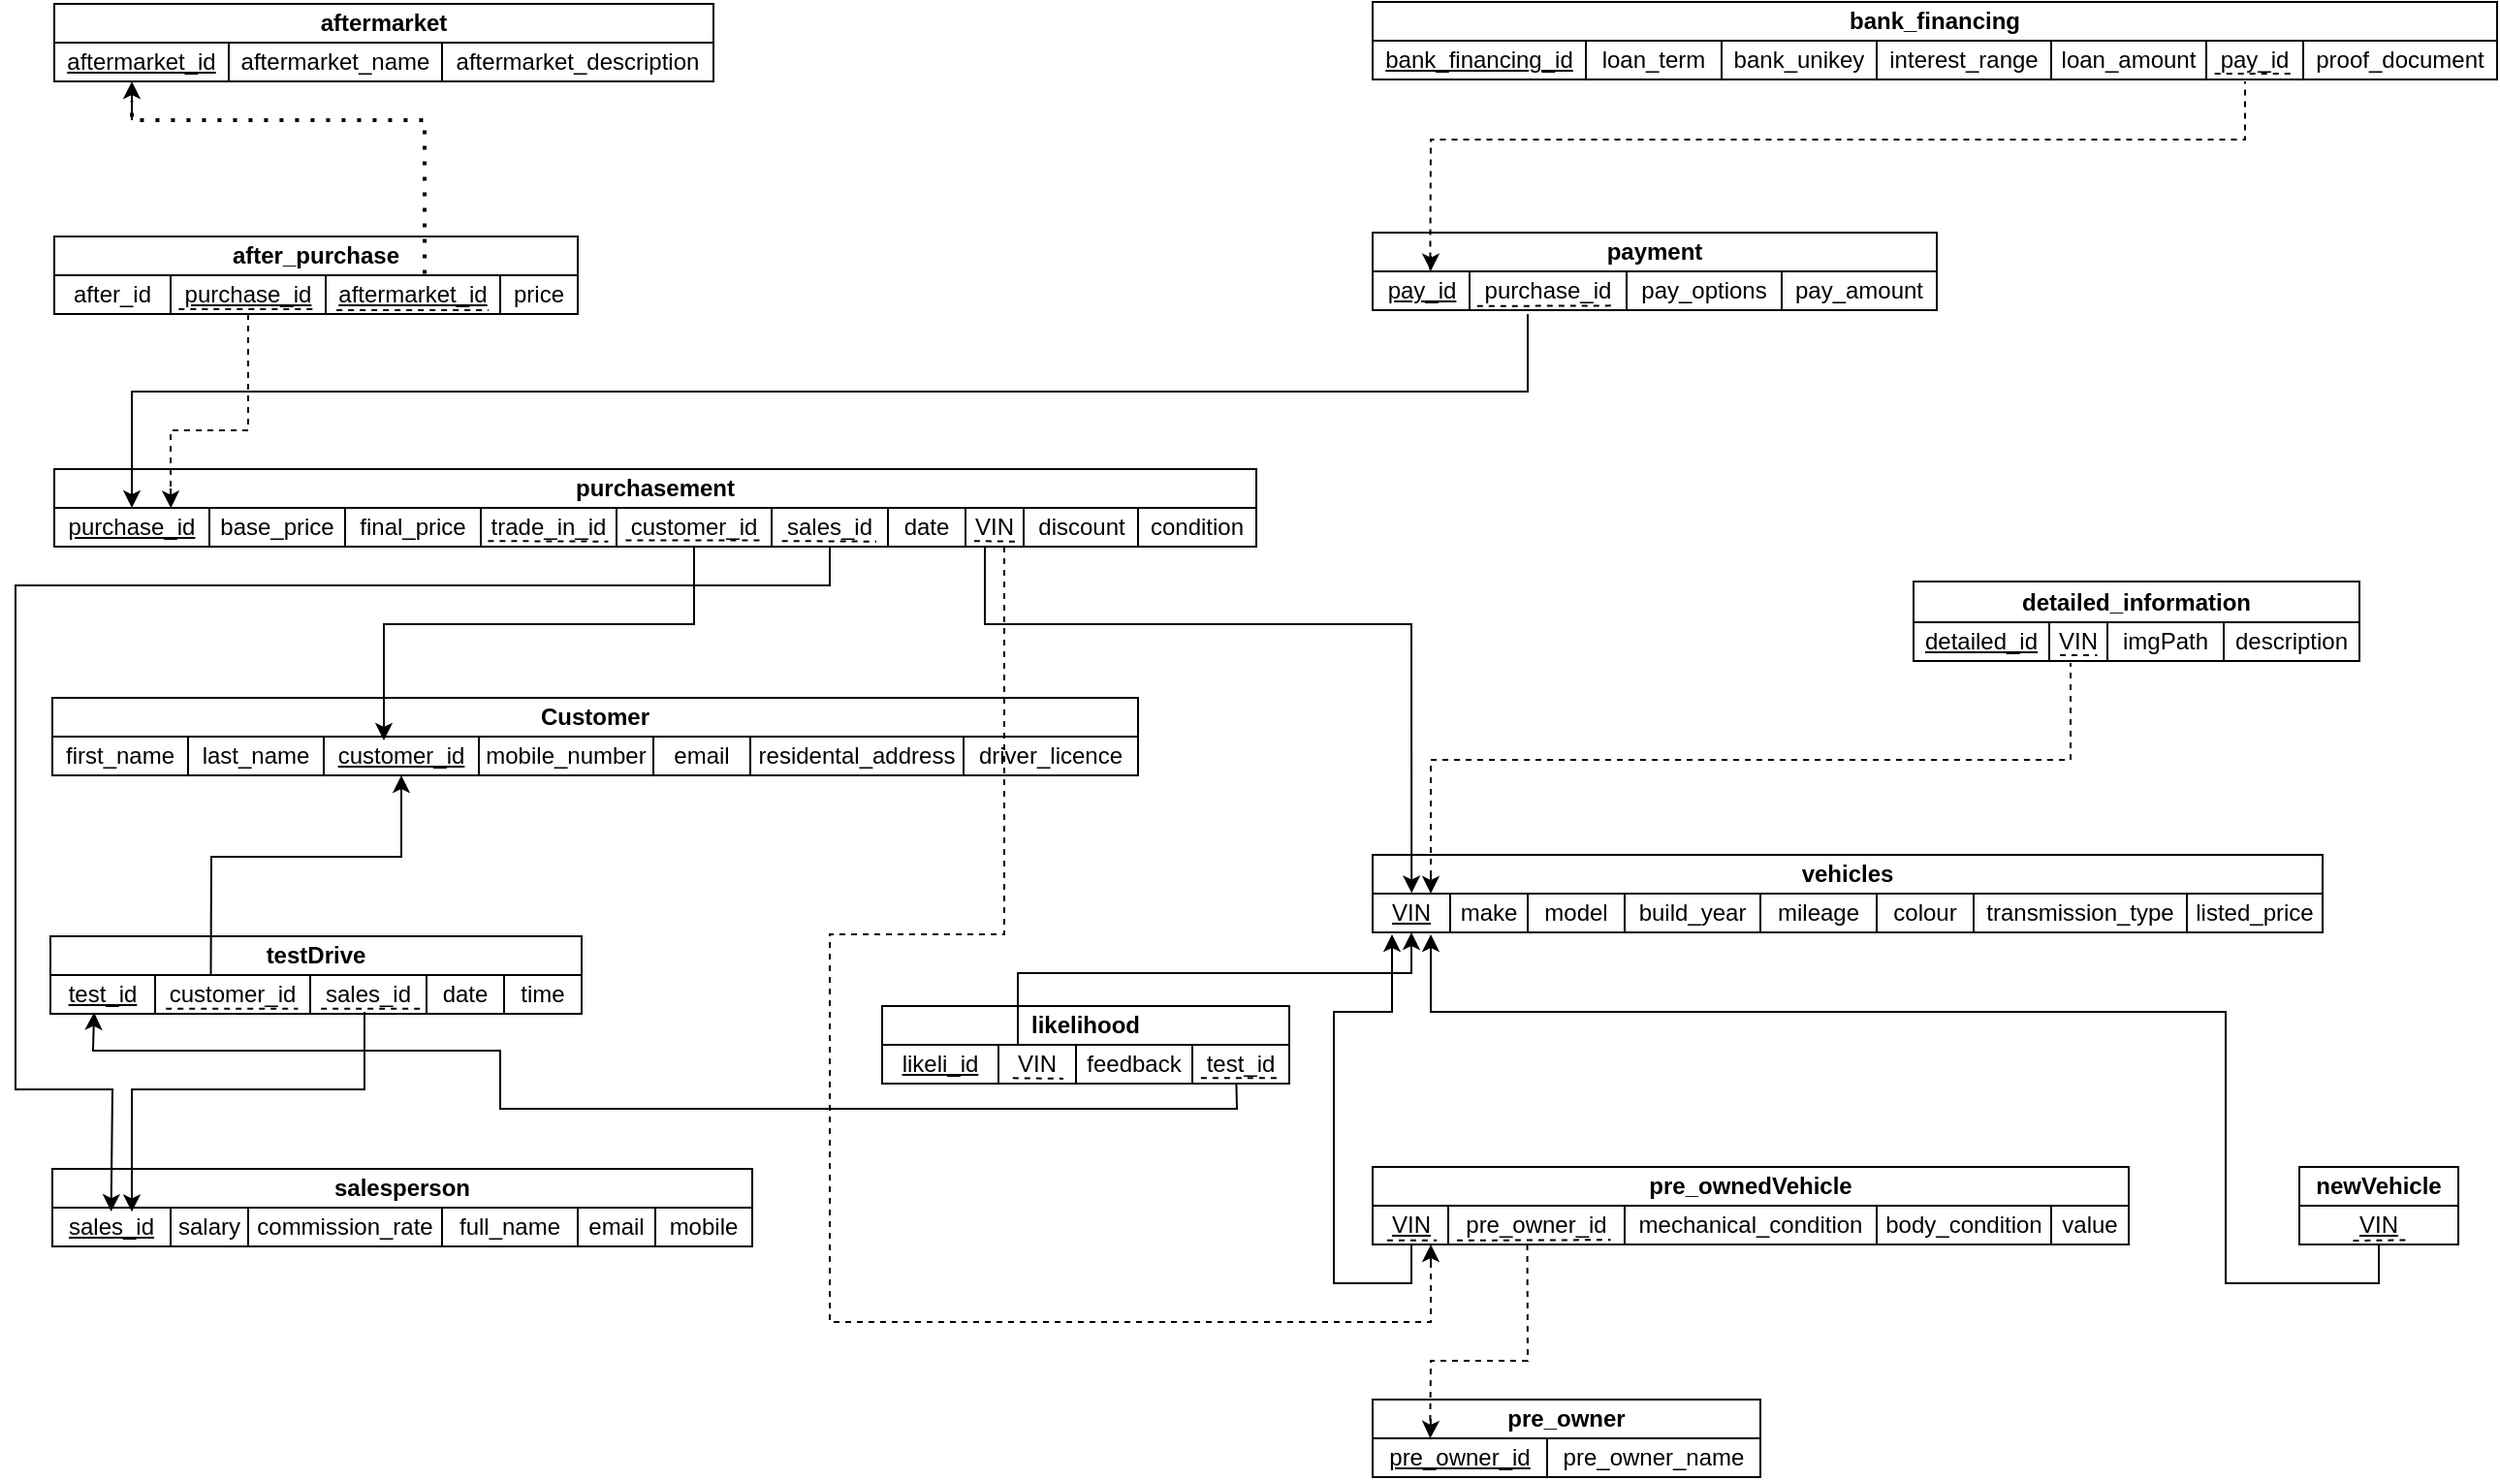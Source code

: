 <mxfile version="26.2.3">
  <diagram id="C5RBs43oDa-KdzZeNtuy" name="Page-1">
    <mxGraphModel dx="1252" dy="273" grid="1" gridSize="10" guides="1" tooltips="1" connect="1" arrows="1" fold="1" page="1" pageScale="1" pageWidth="827" pageHeight="1169" math="0" shadow="0">
      <root>
        <mxCell id="WIyWlLk6GJQsqaUBKTNV-0" />
        <mxCell id="WIyWlLk6GJQsqaUBKTNV-1" parent="WIyWlLk6GJQsqaUBKTNV-0" />
        <mxCell id="j5ePMK_bUGHxFsCCWpfm-15" value="&lt;b&gt;Customer&lt;/b&gt;" style="rounded=0;whiteSpace=wrap;html=1;" parent="WIyWlLk6GJQsqaUBKTNV-1" vertex="1">
          <mxGeometry x="-681" y="598" width="560" height="20" as="geometry" />
        </mxCell>
        <mxCell id="j5ePMK_bUGHxFsCCWpfm-17" value="first_name" style="rounded=0;whiteSpace=wrap;html=1;" parent="WIyWlLk6GJQsqaUBKTNV-1" vertex="1">
          <mxGeometry x="-681" y="618" width="70" height="20" as="geometry" />
        </mxCell>
        <mxCell id="j5ePMK_bUGHxFsCCWpfm-18" value="last_name" style="rounded=0;whiteSpace=wrap;html=1;" parent="WIyWlLk6GJQsqaUBKTNV-1" vertex="1">
          <mxGeometry x="-611" y="618" width="70" height="20" as="geometry" />
        </mxCell>
        <mxCell id="j5ePMK_bUGHxFsCCWpfm-19" value="&lt;u&gt;customer_id&lt;/u&gt;" style="rounded=0;whiteSpace=wrap;html=1;" parent="WIyWlLk6GJQsqaUBKTNV-1" vertex="1">
          <mxGeometry x="-541" y="618" width="80" height="20" as="geometry" />
        </mxCell>
        <mxCell id="j5ePMK_bUGHxFsCCWpfm-20" value="mobile_number" style="rounded=0;whiteSpace=wrap;html=1;" parent="WIyWlLk6GJQsqaUBKTNV-1" vertex="1">
          <mxGeometry x="-461" y="618" width="90" height="20" as="geometry" />
        </mxCell>
        <mxCell id="j5ePMK_bUGHxFsCCWpfm-21" value="email" style="rounded=0;whiteSpace=wrap;html=1;" parent="WIyWlLk6GJQsqaUBKTNV-1" vertex="1">
          <mxGeometry x="-371" y="618" width="50" height="20" as="geometry" />
        </mxCell>
        <mxCell id="j5ePMK_bUGHxFsCCWpfm-22" value="residental_address" style="rounded=0;whiteSpace=wrap;html=1;" parent="WIyWlLk6GJQsqaUBKTNV-1" vertex="1">
          <mxGeometry x="-321" y="618" width="110" height="20" as="geometry" />
        </mxCell>
        <mxCell id="j5ePMK_bUGHxFsCCWpfm-23" value="driver_licence" style="rounded=0;whiteSpace=wrap;html=1;" parent="WIyWlLk6GJQsqaUBKTNV-1" vertex="1">
          <mxGeometry x="-211" y="618" width="90" height="20" as="geometry" />
        </mxCell>
        <mxCell id="j5ePMK_bUGHxFsCCWpfm-24" value="&lt;b&gt;testDrive&lt;/b&gt;" style="rounded=0;whiteSpace=wrap;html=1;" parent="WIyWlLk6GJQsqaUBKTNV-1" vertex="1">
          <mxGeometry x="-682" y="721" width="274" height="20" as="geometry" />
        </mxCell>
        <mxCell id="j5ePMK_bUGHxFsCCWpfm-25" value="&lt;u&gt;test_id&lt;/u&gt;" style="rounded=0;whiteSpace=wrap;html=1;" parent="WIyWlLk6GJQsqaUBKTNV-1" vertex="1">
          <mxGeometry x="-682" y="741" width="54" height="20" as="geometry" />
        </mxCell>
        <mxCell id="j5ePMK_bUGHxFsCCWpfm-26" value="customer_id" style="rounded=0;whiteSpace=wrap;html=1;" parent="WIyWlLk6GJQsqaUBKTNV-1" vertex="1">
          <mxGeometry x="-628" y="741" width="80" height="20" as="geometry" />
        </mxCell>
        <mxCell id="j5ePMK_bUGHxFsCCWpfm-27" value="sales_id" style="rounded=0;whiteSpace=wrap;html=1;" parent="WIyWlLk6GJQsqaUBKTNV-1" vertex="1">
          <mxGeometry x="-548" y="741" width="60" height="20" as="geometry" />
        </mxCell>
        <mxCell id="j5ePMK_bUGHxFsCCWpfm-28" value="date" style="rounded=0;whiteSpace=wrap;html=1;" parent="WIyWlLk6GJQsqaUBKTNV-1" vertex="1">
          <mxGeometry x="-488" y="741" width="40" height="20" as="geometry" />
        </mxCell>
        <mxCell id="j5ePMK_bUGHxFsCCWpfm-29" value="time" style="rounded=0;whiteSpace=wrap;html=1;" parent="WIyWlLk6GJQsqaUBKTNV-1" vertex="1">
          <mxGeometry x="-448" y="741" width="40" height="20" as="geometry" />
        </mxCell>
        <mxCell id="j5ePMK_bUGHxFsCCWpfm-30" value="&lt;u&gt;sales_id&lt;/u&gt;" style="rounded=0;whiteSpace=wrap;html=1;" parent="WIyWlLk6GJQsqaUBKTNV-1" vertex="1">
          <mxGeometry x="-681" y="861" width="61" height="20" as="geometry" />
        </mxCell>
        <mxCell id="j5ePMK_bUGHxFsCCWpfm-31" value="&lt;b&gt;salesperson&lt;/b&gt;" style="rounded=0;whiteSpace=wrap;html=1;" parent="WIyWlLk6GJQsqaUBKTNV-1" vertex="1">
          <mxGeometry x="-681" y="841" width="361" height="20" as="geometry" />
        </mxCell>
        <mxCell id="j5ePMK_bUGHxFsCCWpfm-32" value="salary" style="rounded=0;whiteSpace=wrap;html=1;" parent="WIyWlLk6GJQsqaUBKTNV-1" vertex="1">
          <mxGeometry x="-620" y="861" width="40" height="20" as="geometry" />
        </mxCell>
        <mxCell id="j5ePMK_bUGHxFsCCWpfm-33" value="commission_rate" style="rounded=0;whiteSpace=wrap;html=1;" parent="WIyWlLk6GJQsqaUBKTNV-1" vertex="1">
          <mxGeometry x="-580" y="861" width="100" height="20" as="geometry" />
        </mxCell>
        <mxCell id="j5ePMK_bUGHxFsCCWpfm-34" value="full_name" style="rounded=0;whiteSpace=wrap;html=1;" parent="WIyWlLk6GJQsqaUBKTNV-1" vertex="1">
          <mxGeometry x="-480" y="861" width="70" height="20" as="geometry" />
        </mxCell>
        <mxCell id="j5ePMK_bUGHxFsCCWpfm-35" value="email" style="rounded=0;whiteSpace=wrap;html=1;" parent="WIyWlLk6GJQsqaUBKTNV-1" vertex="1">
          <mxGeometry x="-410" y="861" width="40" height="20" as="geometry" />
        </mxCell>
        <mxCell id="j5ePMK_bUGHxFsCCWpfm-36" value="mobile" style="rounded=0;whiteSpace=wrap;html=1;" parent="WIyWlLk6GJQsqaUBKTNV-1" vertex="1">
          <mxGeometry x="-370" y="861" width="50" height="20" as="geometry" />
        </mxCell>
        <mxCell id="j5ePMK_bUGHxFsCCWpfm-37" value="&lt;b&gt;likelihood&lt;/b&gt;" style="rounded=0;whiteSpace=wrap;html=1;" parent="WIyWlLk6GJQsqaUBKTNV-1" vertex="1">
          <mxGeometry x="-253" y="757" width="210" height="20" as="geometry" />
        </mxCell>
        <mxCell id="j5ePMK_bUGHxFsCCWpfm-38" value="&lt;u&gt;likeli_id&lt;/u&gt;" style="rounded=0;whiteSpace=wrap;html=1;" parent="WIyWlLk6GJQsqaUBKTNV-1" vertex="1">
          <mxGeometry x="-253" y="777" width="60" height="20" as="geometry" />
        </mxCell>
        <mxCell id="j5ePMK_bUGHxFsCCWpfm-39" value="VIN" style="rounded=0;whiteSpace=wrap;html=1;" parent="WIyWlLk6GJQsqaUBKTNV-1" vertex="1">
          <mxGeometry x="-193" y="777" width="40" height="20" as="geometry" />
        </mxCell>
        <mxCell id="j5ePMK_bUGHxFsCCWpfm-40" value="feedback" style="rounded=0;whiteSpace=wrap;html=1;" parent="WIyWlLk6GJQsqaUBKTNV-1" vertex="1">
          <mxGeometry x="-153" y="777" width="60" height="20" as="geometry" />
        </mxCell>
        <mxCell id="j5ePMK_bUGHxFsCCWpfm-41" value="test_id" style="rounded=0;whiteSpace=wrap;html=1;" parent="WIyWlLk6GJQsqaUBKTNV-1" vertex="1">
          <mxGeometry x="-93" y="777" width="50" height="20" as="geometry" />
        </mxCell>
        <mxCell id="j5ePMK_bUGHxFsCCWpfm-43" value="&lt;b&gt;purchasement&lt;/b&gt;" style="rounded=0;whiteSpace=wrap;html=1;" parent="WIyWlLk6GJQsqaUBKTNV-1" vertex="1">
          <mxGeometry x="-680" y="480" width="620" height="20" as="geometry" />
        </mxCell>
        <mxCell id="j5ePMK_bUGHxFsCCWpfm-44" value="&lt;u&gt;purchase_id&lt;/u&gt;" style="rounded=0;whiteSpace=wrap;html=1;" parent="WIyWlLk6GJQsqaUBKTNV-1" vertex="1">
          <mxGeometry x="-680" y="500" width="80" height="20" as="geometry" />
        </mxCell>
        <mxCell id="j5ePMK_bUGHxFsCCWpfm-45" value="base_price" style="rounded=0;whiteSpace=wrap;html=1;" parent="WIyWlLk6GJQsqaUBKTNV-1" vertex="1">
          <mxGeometry x="-600" y="500" width="70" height="20" as="geometry" />
        </mxCell>
        <mxCell id="j5ePMK_bUGHxFsCCWpfm-46" value="final_price" style="rounded=0;whiteSpace=wrap;html=1;" parent="WIyWlLk6GJQsqaUBKTNV-1" vertex="1">
          <mxGeometry x="-530" y="500" width="70" height="20" as="geometry" />
        </mxCell>
        <mxCell id="j5ePMK_bUGHxFsCCWpfm-47" value="trade_in_id" style="rounded=0;whiteSpace=wrap;html=1;" parent="WIyWlLk6GJQsqaUBKTNV-1" vertex="1">
          <mxGeometry x="-460" y="500" width="70" height="20" as="geometry" />
        </mxCell>
        <mxCell id="j5ePMK_bUGHxFsCCWpfm-48" value="customer_id" style="rounded=0;whiteSpace=wrap;html=1;" parent="WIyWlLk6GJQsqaUBKTNV-1" vertex="1">
          <mxGeometry x="-390" y="500" width="80" height="20" as="geometry" />
        </mxCell>
        <mxCell id="j5ePMK_bUGHxFsCCWpfm-49" value="sales_id" style="rounded=0;whiteSpace=wrap;html=1;" parent="WIyWlLk6GJQsqaUBKTNV-1" vertex="1">
          <mxGeometry x="-310" y="500" width="60" height="20" as="geometry" />
        </mxCell>
        <mxCell id="j5ePMK_bUGHxFsCCWpfm-50" value="date" style="rounded=0;whiteSpace=wrap;html=1;" parent="WIyWlLk6GJQsqaUBKTNV-1" vertex="1">
          <mxGeometry x="-250" y="500" width="40" height="20" as="geometry" />
        </mxCell>
        <mxCell id="j5ePMK_bUGHxFsCCWpfm-51" value="VIN" style="rounded=0;whiteSpace=wrap;html=1;" parent="WIyWlLk6GJQsqaUBKTNV-1" vertex="1">
          <mxGeometry x="-210" y="500" width="30" height="20" as="geometry" />
        </mxCell>
        <mxCell id="j5ePMK_bUGHxFsCCWpfm-53" value="discount" style="rounded=0;whiteSpace=wrap;html=1;" parent="WIyWlLk6GJQsqaUBKTNV-1" vertex="1">
          <mxGeometry x="-180" y="500" width="60" height="20" as="geometry" />
        </mxCell>
        <mxCell id="j5ePMK_bUGHxFsCCWpfm-54" value="condition" style="rounded=0;whiteSpace=wrap;html=1;" parent="WIyWlLk6GJQsqaUBKTNV-1" vertex="1">
          <mxGeometry x="-121" y="500" width="61" height="20" as="geometry" />
        </mxCell>
        <mxCell id="j5ePMK_bUGHxFsCCWpfm-55" value="&lt;b&gt;after_purchase&lt;/b&gt;" style="rounded=0;whiteSpace=wrap;html=1;" parent="WIyWlLk6GJQsqaUBKTNV-1" vertex="1">
          <mxGeometry x="-680" y="360" width="270" height="20" as="geometry" />
        </mxCell>
        <mxCell id="j5ePMK_bUGHxFsCCWpfm-56" value="after_id" style="rounded=0;whiteSpace=wrap;html=1;" parent="WIyWlLk6GJQsqaUBKTNV-1" vertex="1">
          <mxGeometry x="-680" y="380" width="60" height="20" as="geometry" />
        </mxCell>
        <mxCell id="j5ePMK_bUGHxFsCCWpfm-57" value="&lt;u&gt;purchase_id&lt;/u&gt;" style="rounded=0;whiteSpace=wrap;html=1;" parent="WIyWlLk6GJQsqaUBKTNV-1" vertex="1">
          <mxGeometry x="-620" y="380" width="80" height="20" as="geometry" />
        </mxCell>
        <mxCell id="j5ePMK_bUGHxFsCCWpfm-58" value="&lt;u&gt;aftermarket_id&lt;/u&gt;" style="rounded=0;whiteSpace=wrap;html=1;" parent="WIyWlLk6GJQsqaUBKTNV-1" vertex="1">
          <mxGeometry x="-540" y="380" width="90" height="20" as="geometry" />
        </mxCell>
        <mxCell id="j5ePMK_bUGHxFsCCWpfm-59" value="price" style="rounded=0;whiteSpace=wrap;html=1;" parent="WIyWlLk6GJQsqaUBKTNV-1" vertex="1">
          <mxGeometry x="-450" y="380" width="40" height="20" as="geometry" />
        </mxCell>
        <mxCell id="j5ePMK_bUGHxFsCCWpfm-60" value="&lt;b&gt;aftermarket&lt;/b&gt;" style="rounded=0;whiteSpace=wrap;html=1;" parent="WIyWlLk6GJQsqaUBKTNV-1" vertex="1">
          <mxGeometry x="-680" y="240" width="340" height="20" as="geometry" />
        </mxCell>
        <mxCell id="j5ePMK_bUGHxFsCCWpfm-61" value="&lt;u&gt;aftermarket_id&lt;/u&gt;" style="rounded=0;whiteSpace=wrap;html=1;" parent="WIyWlLk6GJQsqaUBKTNV-1" vertex="1">
          <mxGeometry x="-680" y="260" width="90" height="20" as="geometry" />
        </mxCell>
        <mxCell id="j5ePMK_bUGHxFsCCWpfm-62" value="aftermarket_name" style="rounded=0;whiteSpace=wrap;html=1;" parent="WIyWlLk6GJQsqaUBKTNV-1" vertex="1">
          <mxGeometry x="-590" y="260" width="110" height="20" as="geometry" />
        </mxCell>
        <mxCell id="j5ePMK_bUGHxFsCCWpfm-63" value="aftermarket_description" style="rounded=0;whiteSpace=wrap;html=1;" parent="WIyWlLk6GJQsqaUBKTNV-1" vertex="1">
          <mxGeometry x="-480" y="260" width="140" height="20" as="geometry" />
        </mxCell>
        <mxCell id="j5ePMK_bUGHxFsCCWpfm-64" value="&lt;b&gt;payment&lt;/b&gt;" style="rounded=0;whiteSpace=wrap;html=1;" parent="WIyWlLk6GJQsqaUBKTNV-1" vertex="1">
          <mxGeometry y="358" width="291" height="20" as="geometry" />
        </mxCell>
        <mxCell id="j5ePMK_bUGHxFsCCWpfm-65" value="&lt;u&gt;pay_id&lt;/u&gt;" style="rounded=0;whiteSpace=wrap;html=1;" parent="WIyWlLk6GJQsqaUBKTNV-1" vertex="1">
          <mxGeometry y="378" width="51" height="20" as="geometry" />
        </mxCell>
        <mxCell id="j5ePMK_bUGHxFsCCWpfm-67" value="purchase_id" style="rounded=0;whiteSpace=wrap;html=1;" parent="WIyWlLk6GJQsqaUBKTNV-1" vertex="1">
          <mxGeometry x="50" y="378" width="81" height="20" as="geometry" />
        </mxCell>
        <mxCell id="j5ePMK_bUGHxFsCCWpfm-68" value="pay_options" style="rounded=0;whiteSpace=wrap;html=1;" parent="WIyWlLk6GJQsqaUBKTNV-1" vertex="1">
          <mxGeometry x="131" y="378" width="80" height="20" as="geometry" />
        </mxCell>
        <mxCell id="j5ePMK_bUGHxFsCCWpfm-69" value="pay_amount" style="rounded=0;whiteSpace=wrap;html=1;" parent="WIyWlLk6GJQsqaUBKTNV-1" vertex="1">
          <mxGeometry x="211" y="378" width="80" height="20" as="geometry" />
        </mxCell>
        <mxCell id="j5ePMK_bUGHxFsCCWpfm-70" value="&lt;b&gt;vehicles&lt;/b&gt;" style="rounded=0;whiteSpace=wrap;html=1;" parent="WIyWlLk6GJQsqaUBKTNV-1" vertex="1">
          <mxGeometry y="679" width="490" height="20" as="geometry" />
        </mxCell>
        <mxCell id="j5ePMK_bUGHxFsCCWpfm-71" value="&lt;u&gt;VIN&lt;/u&gt;" style="rounded=0;whiteSpace=wrap;html=1;" parent="WIyWlLk6GJQsqaUBKTNV-1" vertex="1">
          <mxGeometry y="699" width="40" height="20" as="geometry" />
        </mxCell>
        <mxCell id="j5ePMK_bUGHxFsCCWpfm-72" value="make" style="rounded=0;whiteSpace=wrap;html=1;" parent="WIyWlLk6GJQsqaUBKTNV-1" vertex="1">
          <mxGeometry x="40" y="699" width="40" height="20" as="geometry" />
        </mxCell>
        <mxCell id="j5ePMK_bUGHxFsCCWpfm-73" style="edgeStyle=orthogonalEdgeStyle;rounded=0;orthogonalLoop=1;jettySize=auto;html=1;exitX=0.5;exitY=1;exitDx=0;exitDy=0;" parent="WIyWlLk6GJQsqaUBKTNV-1" source="j5ePMK_bUGHxFsCCWpfm-72" target="j5ePMK_bUGHxFsCCWpfm-72" edge="1">
          <mxGeometry relative="1" as="geometry" />
        </mxCell>
        <mxCell id="j5ePMK_bUGHxFsCCWpfm-74" value="model" style="rounded=0;whiteSpace=wrap;html=1;" parent="WIyWlLk6GJQsqaUBKTNV-1" vertex="1">
          <mxGeometry x="80" y="699" width="50" height="20" as="geometry" />
        </mxCell>
        <mxCell id="j5ePMK_bUGHxFsCCWpfm-75" value="build_year" style="rounded=0;whiteSpace=wrap;html=1;" parent="WIyWlLk6GJQsqaUBKTNV-1" vertex="1">
          <mxGeometry x="130" y="699" width="70" height="20" as="geometry" />
        </mxCell>
        <mxCell id="j5ePMK_bUGHxFsCCWpfm-76" value="mileage" style="rounded=0;whiteSpace=wrap;html=1;" parent="WIyWlLk6GJQsqaUBKTNV-1" vertex="1">
          <mxGeometry x="200" y="699" width="60" height="20" as="geometry" />
        </mxCell>
        <mxCell id="j5ePMK_bUGHxFsCCWpfm-77" value="colour" style="rounded=0;whiteSpace=wrap;html=1;" parent="WIyWlLk6GJQsqaUBKTNV-1" vertex="1">
          <mxGeometry x="260" y="699" width="50" height="20" as="geometry" />
        </mxCell>
        <mxCell id="j5ePMK_bUGHxFsCCWpfm-78" value="transmission_type" style="rounded=0;whiteSpace=wrap;html=1;" parent="WIyWlLk6GJQsqaUBKTNV-1" vertex="1">
          <mxGeometry x="310" y="699" width="110" height="20" as="geometry" />
        </mxCell>
        <mxCell id="j5ePMK_bUGHxFsCCWpfm-79" value="listed_price" style="rounded=0;whiteSpace=wrap;html=1;" parent="WIyWlLk6GJQsqaUBKTNV-1" vertex="1">
          <mxGeometry x="420" y="699" width="70" height="20" as="geometry" />
        </mxCell>
        <mxCell id="j5ePMK_bUGHxFsCCWpfm-80" value="&lt;b&gt;detailed_information&lt;/b&gt;" style="rounded=0;whiteSpace=wrap;html=1;" parent="WIyWlLk6GJQsqaUBKTNV-1" vertex="1">
          <mxGeometry x="279" y="538" width="230" height="21" as="geometry" />
        </mxCell>
        <mxCell id="j5ePMK_bUGHxFsCCWpfm-81" value="&lt;u&gt;detailed_id&lt;/u&gt;" style="rounded=0;whiteSpace=wrap;html=1;" parent="WIyWlLk6GJQsqaUBKTNV-1" vertex="1">
          <mxGeometry x="279" y="559" width="70" height="20" as="geometry" />
        </mxCell>
        <mxCell id="j5ePMK_bUGHxFsCCWpfm-82" value="VIN" style="rounded=0;whiteSpace=wrap;html=1;" parent="WIyWlLk6GJQsqaUBKTNV-1" vertex="1">
          <mxGeometry x="349" y="559" width="30" height="20" as="geometry" />
        </mxCell>
        <mxCell id="j5ePMK_bUGHxFsCCWpfm-83" value="imgPath" style="rounded=0;whiteSpace=wrap;html=1;" parent="WIyWlLk6GJQsqaUBKTNV-1" vertex="1">
          <mxGeometry x="379" y="559" width="60" height="20" as="geometry" />
        </mxCell>
        <mxCell id="j5ePMK_bUGHxFsCCWpfm-84" value="description" style="rounded=0;whiteSpace=wrap;html=1;" parent="WIyWlLk6GJQsqaUBKTNV-1" vertex="1">
          <mxGeometry x="439" y="559" width="70" height="20" as="geometry" />
        </mxCell>
        <mxCell id="j5ePMK_bUGHxFsCCWpfm-85" value="&lt;b&gt;bank_financing&lt;/b&gt;" style="rounded=0;whiteSpace=wrap;html=1;" parent="WIyWlLk6GJQsqaUBKTNV-1" vertex="1">
          <mxGeometry y="239" width="580" height="20" as="geometry" />
        </mxCell>
        <mxCell id="j5ePMK_bUGHxFsCCWpfm-86" value="loan_term" style="rounded=0;whiteSpace=wrap;html=1;" parent="WIyWlLk6GJQsqaUBKTNV-1" vertex="1">
          <mxGeometry x="110" y="259" width="70" height="20" as="geometry" />
        </mxCell>
        <mxCell id="j5ePMK_bUGHxFsCCWpfm-87" value="bank_unikey" style="rounded=0;whiteSpace=wrap;html=1;" parent="WIyWlLk6GJQsqaUBKTNV-1" vertex="1">
          <mxGeometry x="180" y="259" width="80" height="20" as="geometry" />
        </mxCell>
        <mxCell id="j5ePMK_bUGHxFsCCWpfm-88" value="interest_range" style="rounded=0;whiteSpace=wrap;html=1;" parent="WIyWlLk6GJQsqaUBKTNV-1" vertex="1">
          <mxGeometry x="260" y="259" width="90" height="20" as="geometry" />
        </mxCell>
        <mxCell id="j5ePMK_bUGHxFsCCWpfm-89" value="loan_amount" style="rounded=0;whiteSpace=wrap;html=1;" parent="WIyWlLk6GJQsqaUBKTNV-1" vertex="1">
          <mxGeometry x="350" y="259" width="80" height="20" as="geometry" />
        </mxCell>
        <mxCell id="j5ePMK_bUGHxFsCCWpfm-90" value="pay_id" style="rounded=0;whiteSpace=wrap;html=1;" parent="WIyWlLk6GJQsqaUBKTNV-1" vertex="1">
          <mxGeometry x="430" y="259" width="50" height="20" as="geometry" />
        </mxCell>
        <mxCell id="j5ePMK_bUGHxFsCCWpfm-91" value="proof_document" style="rounded=0;whiteSpace=wrap;html=1;" parent="WIyWlLk6GJQsqaUBKTNV-1" vertex="1">
          <mxGeometry x="480" y="259" width="100" height="20" as="geometry" />
        </mxCell>
        <mxCell id="j5ePMK_bUGHxFsCCWpfm-92" value="&lt;u&gt;bank_financing_id&lt;/u&gt;" style="rounded=0;whiteSpace=wrap;html=1;" parent="WIyWlLk6GJQsqaUBKTNV-1" vertex="1">
          <mxGeometry y="259" width="110" height="20" as="geometry" />
        </mxCell>
        <mxCell id="j5ePMK_bUGHxFsCCWpfm-93" value="&lt;b&gt;pre_ownedVehicle&lt;/b&gt;" style="rounded=0;whiteSpace=wrap;html=1;" parent="WIyWlLk6GJQsqaUBKTNV-1" vertex="1">
          <mxGeometry y="840" width="390" height="20" as="geometry" />
        </mxCell>
        <mxCell id="j5ePMK_bUGHxFsCCWpfm-94" value="&lt;u&gt;VIN&lt;/u&gt;" style="rounded=0;whiteSpace=wrap;html=1;" parent="WIyWlLk6GJQsqaUBKTNV-1" vertex="1">
          <mxGeometry y="860" width="40" height="20" as="geometry" />
        </mxCell>
        <mxCell id="j5ePMK_bUGHxFsCCWpfm-95" value="pre_owner_id" style="rounded=0;whiteSpace=wrap;html=1;" parent="WIyWlLk6GJQsqaUBKTNV-1" vertex="1">
          <mxGeometry x="39" y="860" width="91" height="20" as="geometry" />
        </mxCell>
        <mxCell id="j5ePMK_bUGHxFsCCWpfm-96" value="mechanical_condition" style="rounded=0;whiteSpace=wrap;html=1;" parent="WIyWlLk6GJQsqaUBKTNV-1" vertex="1">
          <mxGeometry x="130" y="860" width="130" height="20" as="geometry" />
        </mxCell>
        <mxCell id="j5ePMK_bUGHxFsCCWpfm-97" value="body_condition" style="rounded=0;whiteSpace=wrap;html=1;" parent="WIyWlLk6GJQsqaUBKTNV-1" vertex="1">
          <mxGeometry x="260" y="860" width="90" height="20" as="geometry" />
        </mxCell>
        <mxCell id="j5ePMK_bUGHxFsCCWpfm-98" value="value" style="rounded=0;whiteSpace=wrap;html=1;" parent="WIyWlLk6GJQsqaUBKTNV-1" vertex="1">
          <mxGeometry x="350" y="860" width="40" height="20" as="geometry" />
        </mxCell>
        <mxCell id="j5ePMK_bUGHxFsCCWpfm-99" value="&lt;b&gt;pre_owner&lt;/b&gt;" style="rounded=0;whiteSpace=wrap;html=1;" parent="WIyWlLk6GJQsqaUBKTNV-1" vertex="1">
          <mxGeometry y="960" width="200" height="20" as="geometry" />
        </mxCell>
        <mxCell id="j5ePMK_bUGHxFsCCWpfm-100" value="&lt;u&gt;pre_owner_id&lt;/u&gt;" style="rounded=0;whiteSpace=wrap;html=1;" parent="WIyWlLk6GJQsqaUBKTNV-1" vertex="1">
          <mxGeometry y="980" width="90" height="20" as="geometry" />
        </mxCell>
        <mxCell id="j5ePMK_bUGHxFsCCWpfm-101" value="pre_owner_name" style="rounded=0;whiteSpace=wrap;html=1;" parent="WIyWlLk6GJQsqaUBKTNV-1" vertex="1">
          <mxGeometry x="90" y="980" width="110" height="20" as="geometry" />
        </mxCell>
        <mxCell id="j5ePMK_bUGHxFsCCWpfm-102" value="&lt;b&gt;newVehicle&lt;/b&gt;" style="rounded=0;whiteSpace=wrap;html=1;" parent="WIyWlLk6GJQsqaUBKTNV-1" vertex="1">
          <mxGeometry x="478" y="840" width="82" height="20" as="geometry" />
        </mxCell>
        <mxCell id="kwS0zWFGn771VahmYP1u-1" value="&lt;u&gt;VIN&lt;/u&gt;" style="rounded=0;whiteSpace=wrap;html=1;" vertex="1" parent="WIyWlLk6GJQsqaUBKTNV-1">
          <mxGeometry x="478" y="860" width="82" height="20" as="geometry" />
        </mxCell>
        <mxCell id="kwS0zWFGn771VahmYP1u-4" value="" style="endArrow=none;dashed=1;html=1;rounded=0;exitX=0.052;exitY=0.875;exitDx=0;exitDy=0;exitPerimeter=0;entryX=0.919;entryY=0.875;entryDx=0;entryDy=0;entryPerimeter=0;" edge="1" parent="WIyWlLk6GJQsqaUBKTNV-1" source="j5ePMK_bUGHxFsCCWpfm-57" target="j5ePMK_bUGHxFsCCWpfm-57">
          <mxGeometry width="50" height="50" relative="1" as="geometry">
            <mxPoint x="-590" y="480" as="sourcePoint" />
            <mxPoint x="-540" y="430" as="targetPoint" />
          </mxGeometry>
        </mxCell>
        <mxCell id="kwS0zWFGn771VahmYP1u-5" value="" style="endArrow=none;dashed=1;html=1;rounded=0;exitX=0.049;exitY=0.896;exitDx=0;exitDy=0;exitPerimeter=0;entryX=0.921;entryY=0.881;entryDx=0;entryDy=0;entryPerimeter=0;" edge="1" parent="WIyWlLk6GJQsqaUBKTNV-1" source="j5ePMK_bUGHxFsCCWpfm-95" target="j5ePMK_bUGHxFsCCWpfm-95">
          <mxGeometry width="50" height="50" relative="1" as="geometry">
            <mxPoint x="210" y="840" as="sourcePoint" />
            <mxPoint x="260" y="790" as="targetPoint" />
          </mxGeometry>
        </mxCell>
        <mxCell id="kwS0zWFGn771VahmYP1u-6" value="" style="endArrow=none;dashed=1;html=1;rounded=0;exitX=0.186;exitY=0.893;exitDx=0;exitDy=0;exitPerimeter=0;entryX=0.828;entryY=0.893;entryDx=0;entryDy=0;entryPerimeter=0;" edge="1" parent="WIyWlLk6GJQsqaUBKTNV-1" source="j5ePMK_bUGHxFsCCWpfm-94" target="j5ePMK_bUGHxFsCCWpfm-94">
          <mxGeometry width="50" height="50" relative="1" as="geometry">
            <mxPoint x="100" y="890" as="sourcePoint" />
            <mxPoint x="30" y="880" as="targetPoint" />
          </mxGeometry>
        </mxCell>
        <mxCell id="kwS0zWFGn771VahmYP1u-7" value="" style="endArrow=none;dashed=1;html=1;rounded=0;entryX=0.674;entryY=0.886;entryDx=0;entryDy=0;entryPerimeter=0;exitX=0.338;exitY=0.9;exitDx=0;exitDy=0;exitPerimeter=0;" edge="1" parent="WIyWlLk6GJQsqaUBKTNV-1" source="kwS0zWFGn771VahmYP1u-1" target="kwS0zWFGn771VahmYP1u-1">
          <mxGeometry width="50" height="50" relative="1" as="geometry">
            <mxPoint x="504" y="878" as="sourcePoint" />
            <mxPoint x="570" y="810" as="targetPoint" />
          </mxGeometry>
        </mxCell>
        <mxCell id="kwS0zWFGn771VahmYP1u-8" value="" style="endArrow=none;dashed=1;html=1;rounded=0;exitX=0.184;exitY=0.853;exitDx=0;exitDy=0;exitPerimeter=0;entryX=0.824;entryY=0.853;entryDx=0;entryDy=0;entryPerimeter=0;" edge="1" parent="WIyWlLk6GJQsqaUBKTNV-1" source="j5ePMK_bUGHxFsCCWpfm-82" target="j5ePMK_bUGHxFsCCWpfm-82">
          <mxGeometry width="50" height="50" relative="1" as="geometry">
            <mxPoint x="349" y="590" as="sourcePoint" />
            <mxPoint x="370" y="600" as="targetPoint" />
          </mxGeometry>
        </mxCell>
        <mxCell id="kwS0zWFGn771VahmYP1u-9" value="" style="endArrow=none;dashed=1;html=1;rounded=0;exitX=0.059;exitY=0.838;exitDx=0;exitDy=0;exitPerimeter=0;entryX=0.922;entryY=0.838;entryDx=0;entryDy=0;entryPerimeter=0;" edge="1" parent="WIyWlLk6GJQsqaUBKTNV-1" source="j5ePMK_bUGHxFsCCWpfm-48" target="j5ePMK_bUGHxFsCCWpfm-48">
          <mxGeometry width="50" height="50" relative="1" as="geometry">
            <mxPoint x="-360" y="590" as="sourcePoint" />
            <mxPoint x="-310" y="540" as="targetPoint" />
          </mxGeometry>
        </mxCell>
        <mxCell id="kwS0zWFGn771VahmYP1u-10" value="" style="endArrow=none;dashed=1;html=1;rounded=0;exitX=0.089;exitY=0.854;exitDx=0;exitDy=0;exitPerimeter=0;entryX=0.9;entryY=0.868;entryDx=0;entryDy=0;entryPerimeter=0;" edge="1" parent="WIyWlLk6GJQsqaUBKTNV-1" source="j5ePMK_bUGHxFsCCWpfm-49" target="j5ePMK_bUGHxFsCCWpfm-49">
          <mxGeometry width="50" height="50" relative="1" as="geometry">
            <mxPoint x="-300" y="460" as="sourcePoint" />
            <mxPoint x="-350" y="430" as="targetPoint" />
          </mxGeometry>
        </mxCell>
        <mxCell id="kwS0zWFGn771VahmYP1u-11" value="" style="endArrow=none;dashed=1;html=1;rounded=0;exitX=0.148;exitY=0.854;exitDx=0;exitDy=0;exitPerimeter=0;entryX=0.854;entryY=0.868;entryDx=0;entryDy=0;entryPerimeter=0;" edge="1" parent="WIyWlLk6GJQsqaUBKTNV-1" source="j5ePMK_bUGHxFsCCWpfm-51" target="j5ePMK_bUGHxFsCCWpfm-51">
          <mxGeometry width="50" height="50" relative="1" as="geometry">
            <mxPoint x="-210" y="520" as="sourcePoint" />
            <mxPoint x="-180" y="540" as="targetPoint" />
          </mxGeometry>
        </mxCell>
        <mxCell id="kwS0zWFGn771VahmYP1u-12" value="" style="endArrow=none;dashed=1;html=1;rounded=0;exitX=0.053;exitY=0.854;exitDx=0;exitDy=0;exitPerimeter=0;entryX=0.939;entryY=0.868;entryDx=0;entryDy=0;entryPerimeter=0;" edge="1" parent="WIyWlLk6GJQsqaUBKTNV-1" source="j5ePMK_bUGHxFsCCWpfm-47" target="j5ePMK_bUGHxFsCCWpfm-47">
          <mxGeometry width="50" height="50" relative="1" as="geometry">
            <mxPoint x="-440" y="520" as="sourcePoint" />
            <mxPoint x="-390" y="470" as="targetPoint" />
          </mxGeometry>
        </mxCell>
        <mxCell id="kwS0zWFGn771VahmYP1u-13" value="" style="endArrow=none;dashed=1;html=1;rounded=0;exitX=0.048;exitY=0.895;exitDx=0;exitDy=0;exitPerimeter=0;entryX=0.92;entryY=0.884;entryDx=0;entryDy=0;entryPerimeter=0;" edge="1" parent="WIyWlLk6GJQsqaUBKTNV-1" source="j5ePMK_bUGHxFsCCWpfm-67" target="j5ePMK_bUGHxFsCCWpfm-67">
          <mxGeometry width="50" height="50" relative="1" as="geometry">
            <mxPoint x="150" y="350" as="sourcePoint" />
            <mxPoint x="200" y="300" as="targetPoint" />
          </mxGeometry>
        </mxCell>
        <mxCell id="kwS0zWFGn771VahmYP1u-14" value="" style="endArrow=none;dashed=1;html=1;rounded=0;exitX=0.087;exitY=0.85;exitDx=0;exitDy=0;exitPerimeter=0;" edge="1" parent="WIyWlLk6GJQsqaUBKTNV-1" source="j5ePMK_bUGHxFsCCWpfm-90">
          <mxGeometry width="50" height="50" relative="1" as="geometry">
            <mxPoint x="420" y="340" as="sourcePoint" />
            <mxPoint x="476" y="276" as="targetPoint" />
          </mxGeometry>
        </mxCell>
        <mxCell id="kwS0zWFGn771VahmYP1u-15" value="" style="endArrow=none;dashed=1;html=1;rounded=0;exitX=0.07;exitY=0.866;exitDx=0;exitDy=0;exitPerimeter=0;entryX=0.921;entryY=0.866;entryDx=0;entryDy=0;entryPerimeter=0;" edge="1" parent="WIyWlLk6GJQsqaUBKTNV-1" source="j5ePMK_bUGHxFsCCWpfm-26" target="j5ePMK_bUGHxFsCCWpfm-26">
          <mxGeometry width="50" height="50" relative="1" as="geometry">
            <mxPoint x="-540" y="820" as="sourcePoint" />
            <mxPoint x="-490" y="770" as="targetPoint" />
          </mxGeometry>
        </mxCell>
        <mxCell id="kwS0zWFGn771VahmYP1u-16" value="" style="endArrow=none;dashed=1;html=1;rounded=0;exitX=0.093;exitY=0.866;exitDx=0;exitDy=0;exitPerimeter=0;entryX=0.948;entryY=0.866;entryDx=0;entryDy=0;entryPerimeter=0;" edge="1" parent="WIyWlLk6GJQsqaUBKTNV-1" source="j5ePMK_bUGHxFsCCWpfm-27" target="j5ePMK_bUGHxFsCCWpfm-27">
          <mxGeometry width="50" height="50" relative="1" as="geometry">
            <mxPoint x="-540" y="820" as="sourcePoint" />
            <mxPoint x="-490" y="770" as="targetPoint" />
          </mxGeometry>
        </mxCell>
        <mxCell id="kwS0zWFGn771VahmYP1u-17" value="" style="endArrow=none;dashed=1;html=1;rounded=0;entryX=0.837;entryY=0.873;entryDx=0;entryDy=0;entryPerimeter=0;exitX=0.185;exitY=0.858;exitDx=0;exitDy=0;exitPerimeter=0;" edge="1" parent="WIyWlLk6GJQsqaUBKTNV-1" source="j5ePMK_bUGHxFsCCWpfm-39" target="j5ePMK_bUGHxFsCCWpfm-39">
          <mxGeometry width="50" height="50" relative="1" as="geometry">
            <mxPoint x="-180" y="794" as="sourcePoint" />
            <mxPoint x="-120" y="770" as="targetPoint" />
          </mxGeometry>
        </mxCell>
        <mxCell id="kwS0zWFGn771VahmYP1u-18" value="" style="endArrow=none;dashed=1;html=1;rounded=0;exitX=0.089;exitY=0.856;exitDx=0;exitDy=0;exitPerimeter=0;entryX=0.908;entryY=0.856;entryDx=0;entryDy=0;entryPerimeter=0;" edge="1" parent="WIyWlLk6GJQsqaUBKTNV-1" source="j5ePMK_bUGHxFsCCWpfm-41" target="j5ePMK_bUGHxFsCCWpfm-41">
          <mxGeometry width="50" height="50" relative="1" as="geometry">
            <mxPoint x="-170" y="820" as="sourcePoint" />
            <mxPoint x="-120" y="770" as="targetPoint" />
          </mxGeometry>
        </mxCell>
        <mxCell id="kwS0zWFGn771VahmYP1u-19" value="" style="endArrow=classic;html=1;rounded=0;exitX=0.5;exitY=1;exitDx=0;exitDy=0;" edge="1" parent="WIyWlLk6GJQsqaUBKTNV-1" source="j5ePMK_bUGHxFsCCWpfm-48">
          <mxGeometry width="50" height="50" relative="1" as="geometry">
            <mxPoint x="-350" y="520" as="sourcePoint" />
            <mxPoint x="-510" y="620" as="targetPoint" />
            <Array as="points">
              <mxPoint x="-350" y="560" />
              <mxPoint x="-510" y="560" />
            </Array>
          </mxGeometry>
        </mxCell>
        <mxCell id="kwS0zWFGn771VahmYP1u-20" value="" style="endArrow=classic;html=1;rounded=0;entryX=0.084;entryY=1.102;entryDx=0;entryDy=0;entryPerimeter=0;" edge="1" parent="WIyWlLk6GJQsqaUBKTNV-1" target="j5ePMK_bUGHxFsCCWpfm-31">
          <mxGeometry width="50" height="50" relative="1" as="geometry">
            <mxPoint x="-280" y="520" as="sourcePoint" />
            <mxPoint x="-700" y="840" as="targetPoint" />
            <Array as="points">
              <mxPoint x="-280" y="540" />
              <mxPoint x="-700" y="540" />
              <mxPoint x="-700" y="800" />
              <mxPoint x="-650" y="800" />
            </Array>
          </mxGeometry>
        </mxCell>
        <mxCell id="kwS0zWFGn771VahmYP1u-21" value="" style="endArrow=classic;html=1;rounded=0;entryX=0.041;entryY=0.985;entryDx=0;entryDy=0;entryPerimeter=0;" edge="1" parent="WIyWlLk6GJQsqaUBKTNV-1" target="j5ePMK_bUGHxFsCCWpfm-70">
          <mxGeometry width="50" height="50" relative="1" as="geometry">
            <mxPoint x="-200" y="520" as="sourcePoint" />
            <mxPoint x="20" y="560" as="targetPoint" />
            <Array as="points">
              <mxPoint x="-200" y="560" />
              <mxPoint x="20" y="560" />
            </Array>
          </mxGeometry>
        </mxCell>
        <mxCell id="kwS0zWFGn771VahmYP1u-22" value="" style="endArrow=classic;html=1;rounded=0;" edge="1" parent="WIyWlLk6GJQsqaUBKTNV-1">
          <mxGeometry width="50" height="50" relative="1" as="geometry">
            <mxPoint x="80" y="400" as="sourcePoint" />
            <mxPoint x="-640" y="500" as="targetPoint" />
            <Array as="points">
              <mxPoint x="80" y="440" />
              <mxPoint x="-640" y="440" />
            </Array>
          </mxGeometry>
        </mxCell>
        <mxCell id="kwS0zWFGn771VahmYP1u-23" value="" style="endArrow=classic;html=1;rounded=0;exitX=0.302;exitY=1.015;exitDx=0;exitDy=0;exitPerimeter=0;entryX=0.5;entryY=1;entryDx=0;entryDy=0;" edge="1" parent="WIyWlLk6GJQsqaUBKTNV-1" source="j5ePMK_bUGHxFsCCWpfm-24" target="j5ePMK_bUGHxFsCCWpfm-19">
          <mxGeometry width="50" height="50" relative="1" as="geometry">
            <mxPoint x="-590" y="710" as="sourcePoint" />
            <mxPoint x="-540" y="660" as="targetPoint" />
            <Array as="points">
              <mxPoint x="-599" y="680" />
              <mxPoint x="-501" y="680" />
            </Array>
          </mxGeometry>
        </mxCell>
        <mxCell id="kwS0zWFGn771VahmYP1u-24" value="" style="endArrow=classic;html=1;rounded=0;entryX=0.672;entryY=0.109;entryDx=0;entryDy=0;entryPerimeter=0;" edge="1" parent="WIyWlLk6GJQsqaUBKTNV-1" target="j5ePMK_bUGHxFsCCWpfm-30">
          <mxGeometry width="50" height="50" relative="1" as="geometry">
            <mxPoint x="-520" y="760" as="sourcePoint" />
            <mxPoint x="-400" y="770" as="targetPoint" />
            <Array as="points">
              <mxPoint x="-520" y="800" />
              <mxPoint x="-640" y="800" />
            </Array>
          </mxGeometry>
        </mxCell>
        <mxCell id="kwS0zWFGn771VahmYP1u-25" value="" style="endArrow=classic;html=1;rounded=0;entryX=0.417;entryY=0.963;entryDx=0;entryDy=0;entryPerimeter=0;exitX=0.454;exitY=0.991;exitDx=0;exitDy=0;exitPerimeter=0;" edge="1" parent="WIyWlLk6GJQsqaUBKTNV-1" source="j5ePMK_bUGHxFsCCWpfm-41" target="j5ePMK_bUGHxFsCCWpfm-25">
          <mxGeometry width="50" height="50" relative="1" as="geometry">
            <mxPoint x="-70" y="800" as="sourcePoint" />
            <mxPoint x="-600" y="820" as="targetPoint" />
            <Array as="points">
              <mxPoint x="-70" y="810" />
              <mxPoint x="-450" y="810" />
              <mxPoint x="-450" y="780" />
              <mxPoint x="-660" y="780" />
            </Array>
          </mxGeometry>
        </mxCell>
        <mxCell id="kwS0zWFGn771VahmYP1u-26" value="" style="endArrow=classic;html=1;rounded=0;exitX=0.25;exitY=0;exitDx=0;exitDy=0;entryX=0.5;entryY=1;entryDx=0;entryDy=0;" edge="1" parent="WIyWlLk6GJQsqaUBKTNV-1" source="j5ePMK_bUGHxFsCCWpfm-39" target="j5ePMK_bUGHxFsCCWpfm-71">
          <mxGeometry width="50" height="50" relative="1" as="geometry">
            <mxPoint x="-160" y="750" as="sourcePoint" />
            <mxPoint x="-110" y="700" as="targetPoint" />
            <Array as="points">
              <mxPoint x="-183" y="740" />
              <mxPoint x="20" y="740" />
            </Array>
          </mxGeometry>
        </mxCell>
        <mxCell id="kwS0zWFGn771VahmYP1u-27" value="" style="endArrow=classic;html=1;rounded=0;exitX=0.5;exitY=1;exitDx=0;exitDy=0;" edge="1" parent="WIyWlLk6GJQsqaUBKTNV-1" source="kwS0zWFGn771VahmYP1u-1">
          <mxGeometry width="50" height="50" relative="1" as="geometry">
            <mxPoint x="490" y="940" as="sourcePoint" />
            <mxPoint x="30" y="720" as="targetPoint" />
            <Array as="points">
              <mxPoint x="519" y="900" />
              <mxPoint x="440" y="900" />
              <mxPoint x="440" y="760" />
              <mxPoint x="30" y="760" />
            </Array>
          </mxGeometry>
        </mxCell>
        <mxCell id="kwS0zWFGn771VahmYP1u-28" value="" style="endArrow=classic;html=1;rounded=0;exitX=0.5;exitY=1;exitDx=0;exitDy=0;" edge="1" parent="WIyWlLk6GJQsqaUBKTNV-1" source="j5ePMK_bUGHxFsCCWpfm-94">
          <mxGeometry width="50" height="50" relative="1" as="geometry">
            <mxPoint x="20" y="970" as="sourcePoint" />
            <mxPoint x="10" y="720" as="targetPoint" />
            <Array as="points">
              <mxPoint x="20" y="900" />
              <mxPoint x="-20" y="900" />
              <mxPoint x="-20" y="760" />
              <mxPoint x="10" y="760" />
            </Array>
          </mxGeometry>
        </mxCell>
        <mxCell id="kwS0zWFGn771VahmYP1u-29" value="" style="endArrow=none;dashed=1;html=1;rounded=0;" edge="1" parent="WIyWlLk6GJQsqaUBKTNV-1">
          <mxGeometry width="50" height="50" relative="1" as="geometry">
            <mxPoint x="-190" y="520" as="sourcePoint" />
            <mxPoint x="30" y="880" as="targetPoint" />
            <Array as="points">
              <mxPoint x="-190" y="720" />
              <mxPoint x="-280" y="720" />
              <mxPoint x="-280" y="920" />
              <mxPoint x="30" y="920" />
            </Array>
          </mxGeometry>
        </mxCell>
        <mxCell id="kwS0zWFGn771VahmYP1u-30" value="" style="endArrow=classic;html=1;rounded=0;" edge="1" parent="WIyWlLk6GJQsqaUBKTNV-1">
          <mxGeometry width="50" height="50" relative="1" as="geometry">
            <mxPoint x="30" y="890" as="sourcePoint" />
            <mxPoint x="30" y="880" as="targetPoint" />
          </mxGeometry>
        </mxCell>
        <mxCell id="kwS0zWFGn771VahmYP1u-31" value="" style="endArrow=none;dashed=1;html=1;rounded=0;" edge="1" parent="WIyWlLk6GJQsqaUBKTNV-1">
          <mxGeometry width="50" height="50" relative="1" as="geometry">
            <mxPoint x="-580" y="400" as="sourcePoint" />
            <mxPoint x="-620" y="499" as="targetPoint" />
            <Array as="points">
              <mxPoint x="-580" y="460" />
              <mxPoint x="-620" y="460" />
            </Array>
          </mxGeometry>
        </mxCell>
        <mxCell id="kwS0zWFGn771VahmYP1u-32" value="" style="endArrow=classic;html=1;rounded=0;entryX=0.097;entryY=1.008;entryDx=0;entryDy=0;entryPerimeter=0;" edge="1" parent="WIyWlLk6GJQsqaUBKTNV-1" target="j5ePMK_bUGHxFsCCWpfm-43">
          <mxGeometry width="50" height="50" relative="1" as="geometry">
            <mxPoint x="-620" y="490" as="sourcePoint" />
            <mxPoint x="-380" y="490" as="targetPoint" />
          </mxGeometry>
        </mxCell>
        <mxCell id="kwS0zWFGn771VahmYP1u-33" value="" style="endArrow=none;dashed=1;html=1;rounded=0;exitX=0.062;exitY=0.898;exitDx=0;exitDy=0;exitPerimeter=0;" edge="1" parent="WIyWlLk6GJQsqaUBKTNV-1" source="j5ePMK_bUGHxFsCCWpfm-58">
          <mxGeometry width="50" height="50" relative="1" as="geometry">
            <mxPoint x="-450" y="550" as="sourcePoint" />
            <mxPoint x="-456" y="398" as="targetPoint" />
          </mxGeometry>
        </mxCell>
        <mxCell id="kwS0zWFGn771VahmYP1u-34" value="" style="endArrow=none;dashed=1;html=1;dashPattern=1 3;strokeWidth=2;rounded=0;exitX=0.567;exitY=-0.039;exitDx=0;exitDy=0;exitPerimeter=0;" edge="1" parent="WIyWlLk6GJQsqaUBKTNV-1" source="j5ePMK_bUGHxFsCCWpfm-58">
          <mxGeometry width="50" height="50" relative="1" as="geometry">
            <mxPoint x="-500" y="480" as="sourcePoint" />
            <mxPoint x="-640" y="290" as="targetPoint" />
            <Array as="points">
              <mxPoint x="-489" y="300" />
              <mxPoint x="-640" y="300" />
            </Array>
          </mxGeometry>
        </mxCell>
        <mxCell id="kwS0zWFGn771VahmYP1u-35" value="" style="endArrow=classic;html=1;rounded=0;" edge="1" parent="WIyWlLk6GJQsqaUBKTNV-1">
          <mxGeometry width="50" height="50" relative="1" as="geometry">
            <mxPoint x="-640" y="300" as="sourcePoint" />
            <mxPoint x="-640" y="280" as="targetPoint" />
          </mxGeometry>
        </mxCell>
        <mxCell id="kwS0zWFGn771VahmYP1u-36" value="" style="endArrow=none;dashed=1;html=1;rounded=0;exitX=0.102;exitY=0.962;exitDx=0;exitDy=0;exitPerimeter=0;" edge="1" parent="WIyWlLk6GJQsqaUBKTNV-1" source="j5ePMK_bUGHxFsCCWpfm-64">
          <mxGeometry width="50" height="50" relative="1" as="geometry">
            <mxPoint x="30" y="350" as="sourcePoint" />
            <mxPoint x="450" y="280" as="targetPoint" />
            <Array as="points">
              <mxPoint x="30" y="310" />
              <mxPoint x="450" y="310" />
            </Array>
          </mxGeometry>
        </mxCell>
        <mxCell id="kwS0zWFGn771VahmYP1u-38" value="" style="endArrow=classic;html=1;rounded=0;entryX=0.103;entryY=0.991;entryDx=0;entryDy=0;entryPerimeter=0;" edge="1" parent="WIyWlLk6GJQsqaUBKTNV-1" target="j5ePMK_bUGHxFsCCWpfm-64">
          <mxGeometry width="50" height="50" relative="1" as="geometry">
            <mxPoint x="30" y="370" as="sourcePoint" />
            <mxPoint x="150" y="290" as="targetPoint" />
          </mxGeometry>
        </mxCell>
        <mxCell id="kwS0zWFGn771VahmYP1u-39" value="" style="endArrow=none;dashed=1;html=1;rounded=0;" edge="1" parent="WIyWlLk6GJQsqaUBKTNV-1">
          <mxGeometry width="50" height="50" relative="1" as="geometry">
            <mxPoint x="30" y="690" as="sourcePoint" />
            <mxPoint x="360" y="580" as="targetPoint" />
            <Array as="points">
              <mxPoint x="30" y="630" />
              <mxPoint x="360" y="630" />
            </Array>
          </mxGeometry>
        </mxCell>
        <mxCell id="kwS0zWFGn771VahmYP1u-40" value="" style="endArrow=classic;html=1;rounded=0;entryX=0.75;entryY=0;entryDx=0;entryDy=0;" edge="1" parent="WIyWlLk6GJQsqaUBKTNV-1" target="j5ePMK_bUGHxFsCCWpfm-71">
          <mxGeometry width="50" height="50" relative="1" as="geometry">
            <mxPoint x="30" y="690" as="sourcePoint" />
            <mxPoint x="150" y="620" as="targetPoint" />
          </mxGeometry>
        </mxCell>
        <mxCell id="kwS0zWFGn771VahmYP1u-41" value="" style="endArrow=none;dashed=1;html=1;rounded=0;exitX=0.448;exitY=1;exitDx=0;exitDy=0;exitPerimeter=0;entryX=0.148;entryY=1.028;entryDx=0;entryDy=0;entryPerimeter=0;" edge="1" parent="WIyWlLk6GJQsqaUBKTNV-1" source="j5ePMK_bUGHxFsCCWpfm-95" target="j5ePMK_bUGHxFsCCWpfm-99">
          <mxGeometry width="50" height="50" relative="1" as="geometry">
            <mxPoint x="150" y="950" as="sourcePoint" />
            <mxPoint x="200" y="900" as="targetPoint" />
            <Array as="points">
              <mxPoint x="80" y="940" />
              <mxPoint x="30" y="940" />
            </Array>
          </mxGeometry>
        </mxCell>
        <mxCell id="kwS0zWFGn771VahmYP1u-42" value="" style="endArrow=classic;html=1;rounded=0;entryX=0.33;entryY=0.039;entryDx=0;entryDy=0;entryPerimeter=0;" edge="1" parent="WIyWlLk6GJQsqaUBKTNV-1">
          <mxGeometry width="50" height="50" relative="1" as="geometry">
            <mxPoint x="30" y="970" as="sourcePoint" />
            <mxPoint x="29.7" y="980" as="targetPoint" />
          </mxGeometry>
        </mxCell>
      </root>
    </mxGraphModel>
  </diagram>
</mxfile>
